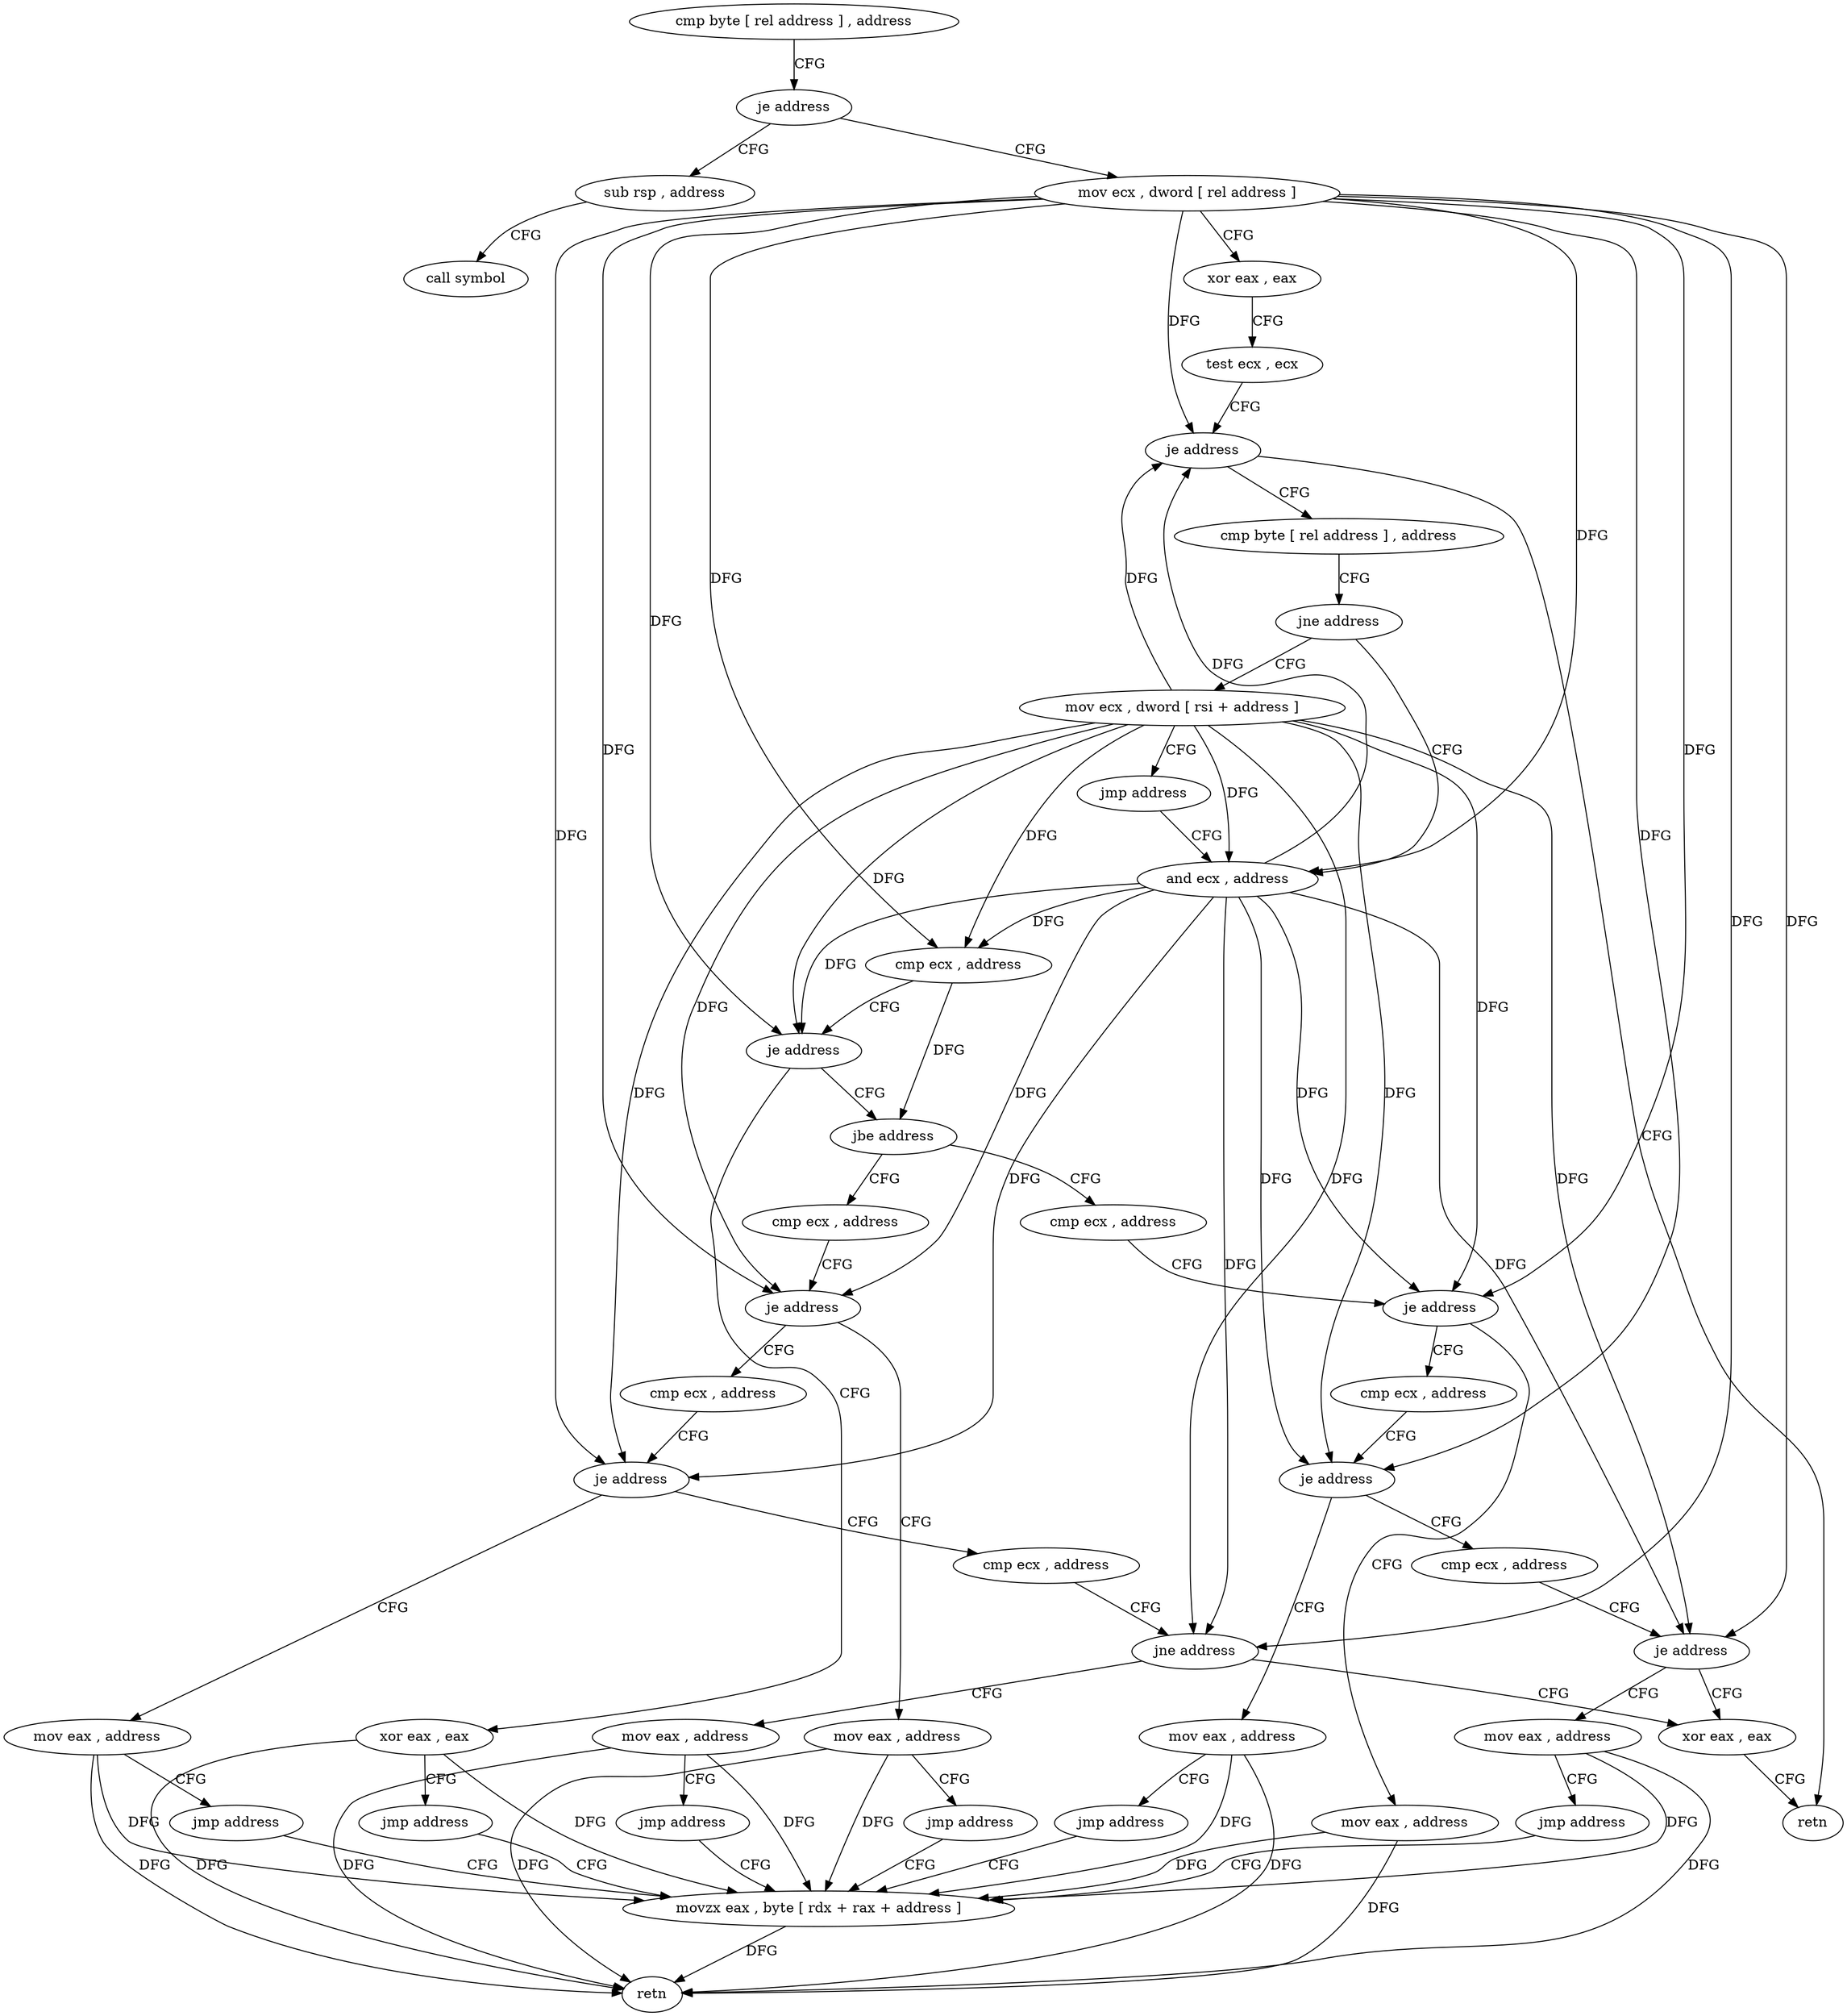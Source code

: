 digraph "func" {
"4219088" [label = "cmp byte [ rel address ] , address" ]
"4219095" [label = "je address" ]
"4219300" [label = "sub rsp , address" ]
"4219101" [label = "mov ecx , dword [ rel address ]" ]
"4219304" [label = "call symbol" ]
"4219107" [label = "xor eax , eax" ]
"4219109" [label = "test ecx , ecx" ]
"4219111" [label = "je address" ]
"4219168" [label = "retn" ]
"4219113" [label = "cmp byte [ rel address ] , address" ]
"4219120" [label = "jne address" ]
"4219176" [label = "mov ecx , dword [ rsi + address ]" ]
"4219122" [label = "and ecx , address" ]
"4219179" [label = "jmp address" ]
"4219128" [label = "cmp ecx , address" ]
"4219134" [label = "je address" ]
"4219296" [label = "xor eax , eax" ]
"4219140" [label = "jbe address" ]
"4219298" [label = "jmp address" ]
"4219221" [label = "movzx eax , byte [ rdx + rax + address ]" ]
"4219184" [label = "cmp ecx , address" ]
"4219142" [label = "cmp ecx , address" ]
"4219226" [label = "retn" ]
"4219190" [label = "je address" ]
"4219232" [label = "mov eax , address" ]
"4219192" [label = "cmp ecx , address" ]
"4219148" [label = "je address" ]
"4219216" [label = "mov eax , address" ]
"4219150" [label = "cmp ecx , address" ]
"4219237" [label = "jmp address" ]
"4219198" [label = "je address" ]
"4219280" [label = "mov eax , address" ]
"4219200" [label = "cmp ecx , address" ]
"4219156" [label = "je address" ]
"4219264" [label = "mov eax , address" ]
"4219158" [label = "cmp ecx , address" ]
"4219285" [label = "jmp address" ]
"4219206" [label = "jne address" ]
"4219166" [label = "xor eax , eax" ]
"4219208" [label = "mov eax , address" ]
"4219269" [label = "jmp address" ]
"4219164" [label = "je address" ]
"4219248" [label = "mov eax , address" ]
"4219213" [label = "jmp address" ]
"4219253" [label = "jmp address" ]
"4219088" -> "4219095" [ label = "CFG" ]
"4219095" -> "4219300" [ label = "CFG" ]
"4219095" -> "4219101" [ label = "CFG" ]
"4219300" -> "4219304" [ label = "CFG" ]
"4219101" -> "4219107" [ label = "CFG" ]
"4219101" -> "4219111" [ label = "DFG" ]
"4219101" -> "4219122" [ label = "DFG" ]
"4219101" -> "4219128" [ label = "DFG" ]
"4219101" -> "4219134" [ label = "DFG" ]
"4219101" -> "4219190" [ label = "DFG" ]
"4219101" -> "4219148" [ label = "DFG" ]
"4219101" -> "4219198" [ label = "DFG" ]
"4219101" -> "4219156" [ label = "DFG" ]
"4219101" -> "4219206" [ label = "DFG" ]
"4219101" -> "4219164" [ label = "DFG" ]
"4219107" -> "4219109" [ label = "CFG" ]
"4219109" -> "4219111" [ label = "CFG" ]
"4219111" -> "4219168" [ label = "CFG" ]
"4219111" -> "4219113" [ label = "CFG" ]
"4219113" -> "4219120" [ label = "CFG" ]
"4219120" -> "4219176" [ label = "CFG" ]
"4219120" -> "4219122" [ label = "CFG" ]
"4219176" -> "4219179" [ label = "CFG" ]
"4219176" -> "4219111" [ label = "DFG" ]
"4219176" -> "4219122" [ label = "DFG" ]
"4219176" -> "4219128" [ label = "DFG" ]
"4219176" -> "4219134" [ label = "DFG" ]
"4219176" -> "4219190" [ label = "DFG" ]
"4219176" -> "4219148" [ label = "DFG" ]
"4219176" -> "4219198" [ label = "DFG" ]
"4219176" -> "4219156" [ label = "DFG" ]
"4219176" -> "4219206" [ label = "DFG" ]
"4219176" -> "4219164" [ label = "DFG" ]
"4219122" -> "4219128" [ label = "DFG" ]
"4219122" -> "4219111" [ label = "DFG" ]
"4219122" -> "4219134" [ label = "DFG" ]
"4219122" -> "4219190" [ label = "DFG" ]
"4219122" -> "4219148" [ label = "DFG" ]
"4219122" -> "4219198" [ label = "DFG" ]
"4219122" -> "4219156" [ label = "DFG" ]
"4219122" -> "4219206" [ label = "DFG" ]
"4219122" -> "4219164" [ label = "DFG" ]
"4219179" -> "4219122" [ label = "CFG" ]
"4219128" -> "4219134" [ label = "CFG" ]
"4219128" -> "4219140" [ label = "DFG" ]
"4219134" -> "4219296" [ label = "CFG" ]
"4219134" -> "4219140" [ label = "CFG" ]
"4219296" -> "4219298" [ label = "CFG" ]
"4219296" -> "4219221" [ label = "DFG" ]
"4219296" -> "4219226" [ label = "DFG" ]
"4219140" -> "4219184" [ label = "CFG" ]
"4219140" -> "4219142" [ label = "CFG" ]
"4219298" -> "4219221" [ label = "CFG" ]
"4219221" -> "4219226" [ label = "DFG" ]
"4219184" -> "4219190" [ label = "CFG" ]
"4219142" -> "4219148" [ label = "CFG" ]
"4219190" -> "4219232" [ label = "CFG" ]
"4219190" -> "4219192" [ label = "CFG" ]
"4219232" -> "4219237" [ label = "CFG" ]
"4219232" -> "4219221" [ label = "DFG" ]
"4219232" -> "4219226" [ label = "DFG" ]
"4219192" -> "4219198" [ label = "CFG" ]
"4219148" -> "4219216" [ label = "CFG" ]
"4219148" -> "4219150" [ label = "CFG" ]
"4219216" -> "4219221" [ label = "DFG" ]
"4219216" -> "4219226" [ label = "DFG" ]
"4219150" -> "4219156" [ label = "CFG" ]
"4219237" -> "4219221" [ label = "CFG" ]
"4219198" -> "4219280" [ label = "CFG" ]
"4219198" -> "4219200" [ label = "CFG" ]
"4219280" -> "4219285" [ label = "CFG" ]
"4219280" -> "4219221" [ label = "DFG" ]
"4219280" -> "4219226" [ label = "DFG" ]
"4219200" -> "4219206" [ label = "CFG" ]
"4219156" -> "4219264" [ label = "CFG" ]
"4219156" -> "4219158" [ label = "CFG" ]
"4219264" -> "4219269" [ label = "CFG" ]
"4219264" -> "4219221" [ label = "DFG" ]
"4219264" -> "4219226" [ label = "DFG" ]
"4219158" -> "4219164" [ label = "CFG" ]
"4219285" -> "4219221" [ label = "CFG" ]
"4219206" -> "4219166" [ label = "CFG" ]
"4219206" -> "4219208" [ label = "CFG" ]
"4219166" -> "4219168" [ label = "CFG" ]
"4219208" -> "4219213" [ label = "CFG" ]
"4219208" -> "4219221" [ label = "DFG" ]
"4219208" -> "4219226" [ label = "DFG" ]
"4219269" -> "4219221" [ label = "CFG" ]
"4219164" -> "4219248" [ label = "CFG" ]
"4219164" -> "4219166" [ label = "CFG" ]
"4219248" -> "4219253" [ label = "CFG" ]
"4219248" -> "4219221" [ label = "DFG" ]
"4219248" -> "4219226" [ label = "DFG" ]
"4219213" -> "4219221" [ label = "CFG" ]
"4219253" -> "4219221" [ label = "CFG" ]
}
